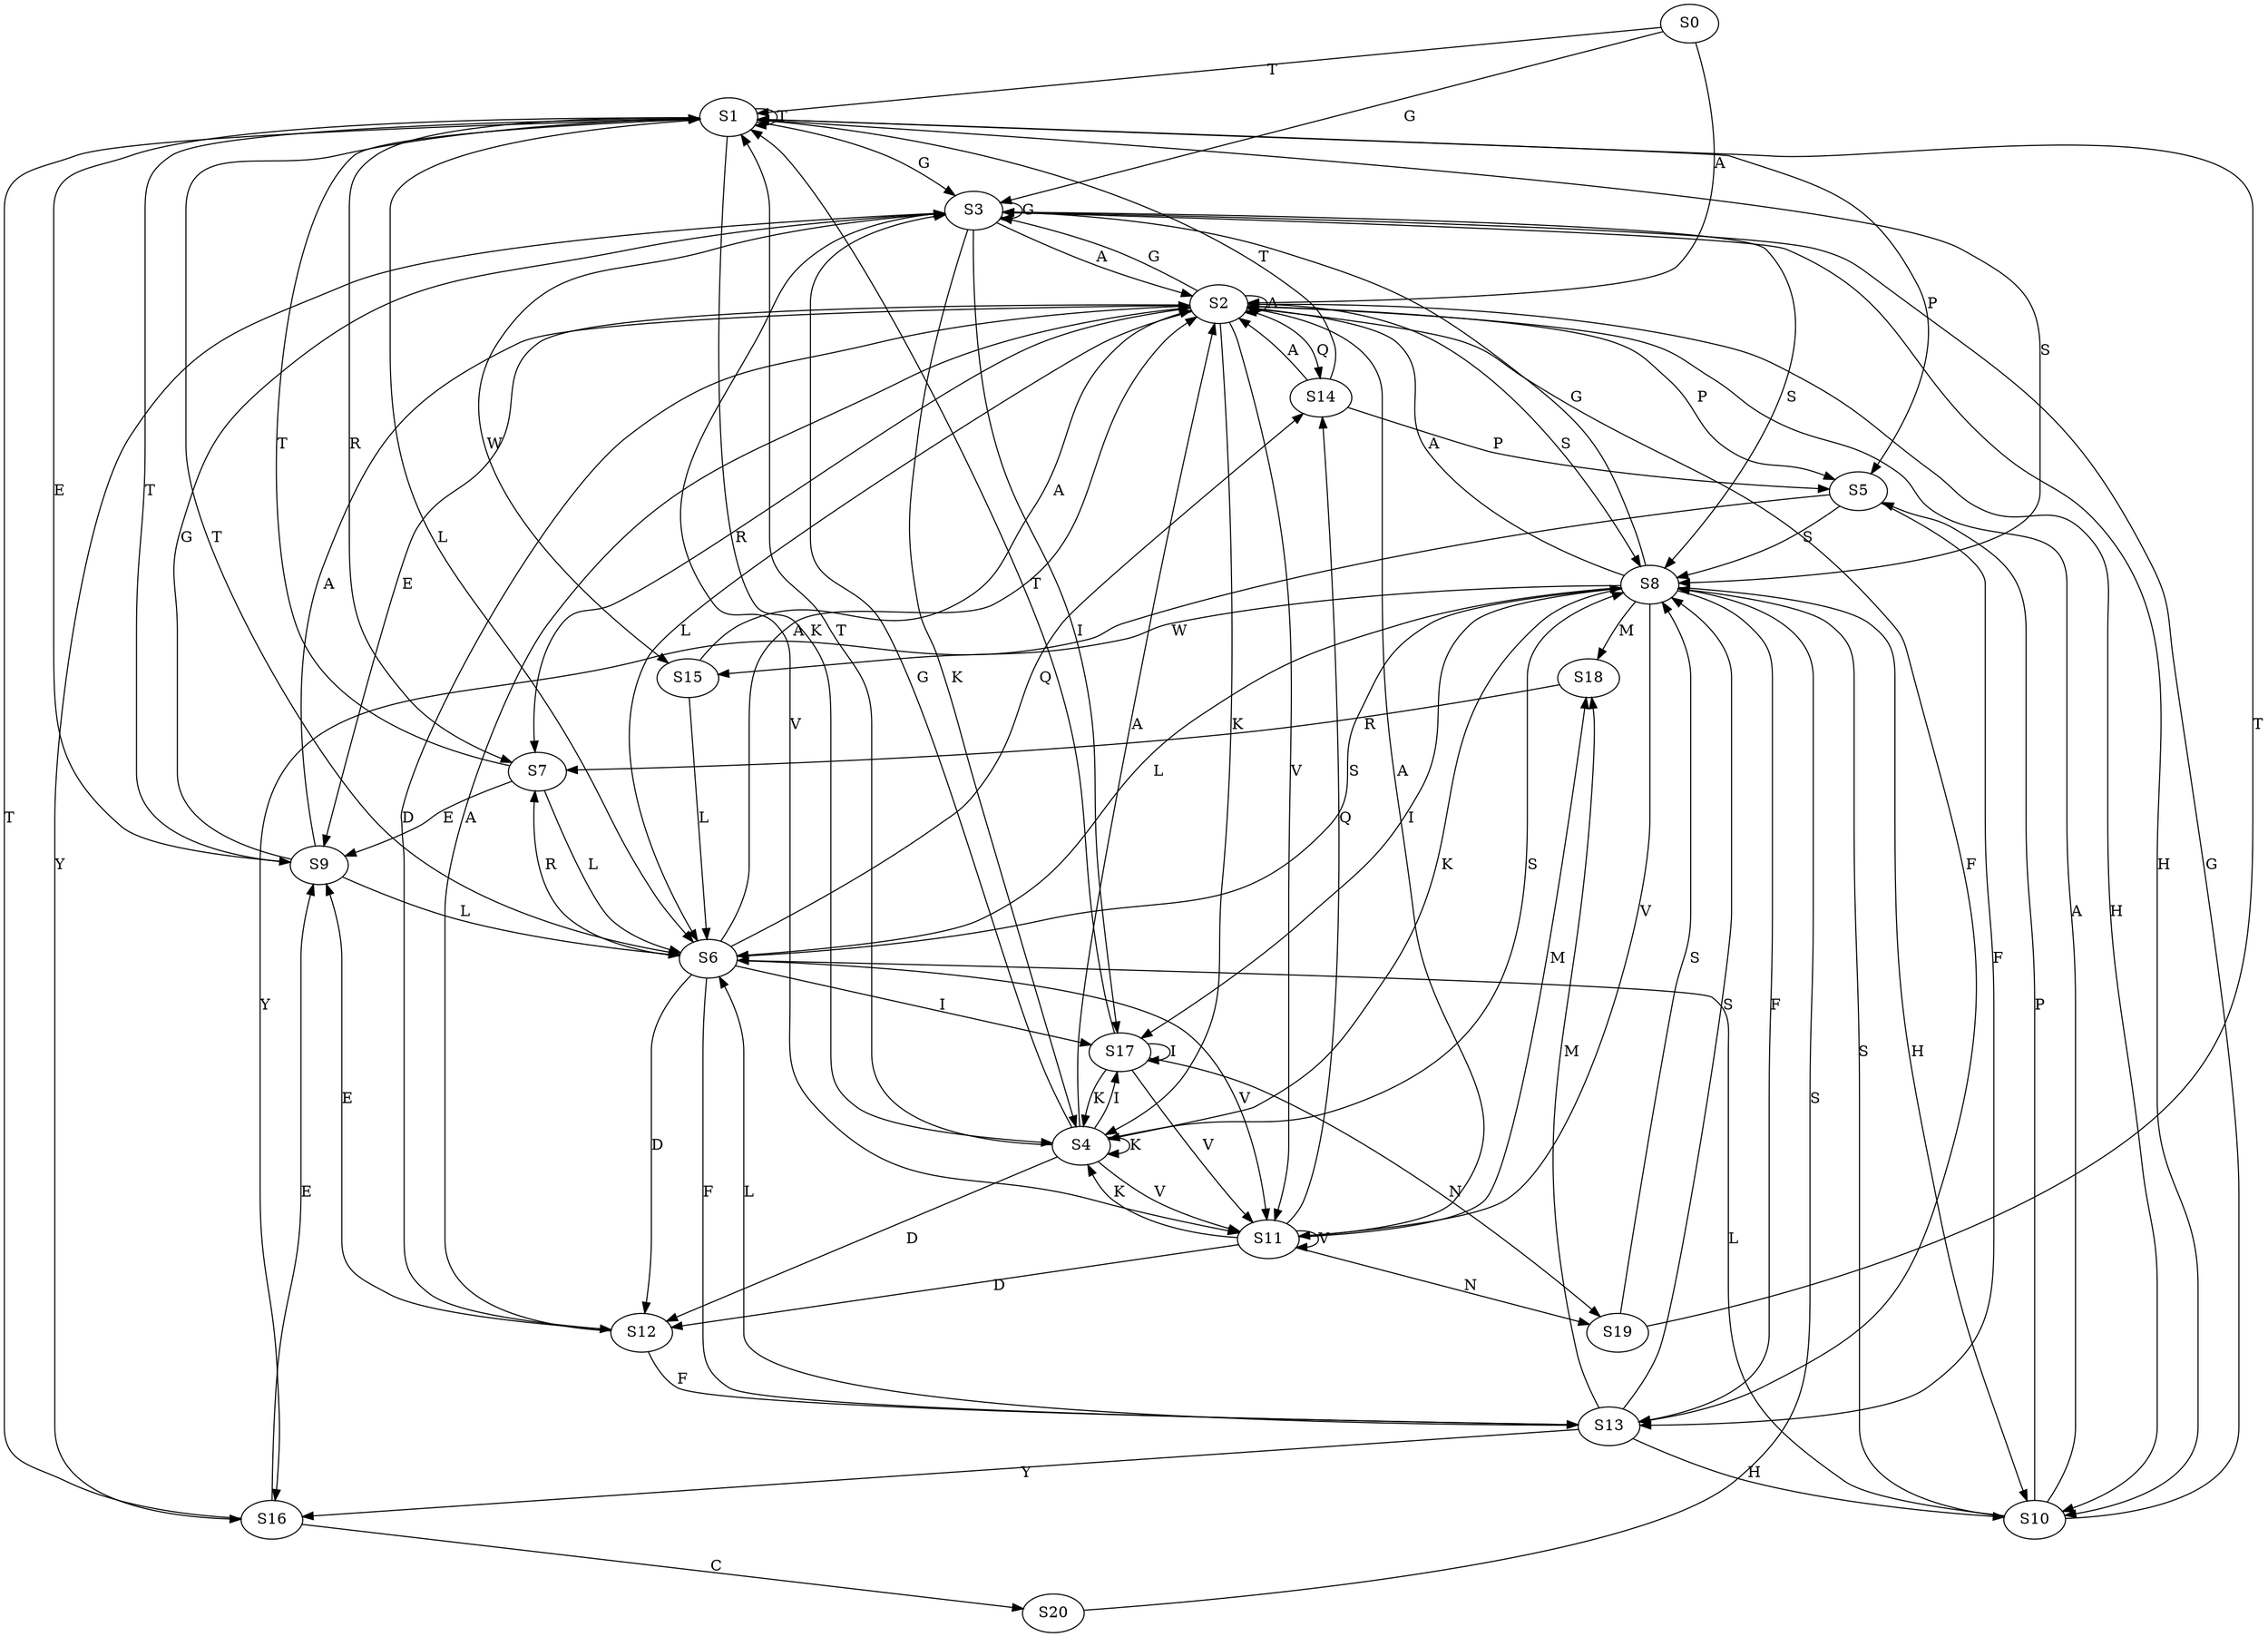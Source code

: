 strict digraph  {
	S0 -> S1 [ label = T ];
	S0 -> S2 [ label = A ];
	S0 -> S3 [ label = G ];
	S1 -> S4 [ label = K ];
	S1 -> S5 [ label = P ];
	S1 -> S1 [ label = T ];
	S1 -> S6 [ label = L ];
	S1 -> S7 [ label = R ];
	S1 -> S8 [ label = S ];
	S1 -> S3 [ label = G ];
	S1 -> S9 [ label = E ];
	S2 -> S5 [ label = P ];
	S2 -> S4 [ label = K ];
	S2 -> S2 [ label = A ];
	S2 -> S3 [ label = G ];
	S2 -> S10 [ label = H ];
	S2 -> S9 [ label = E ];
	S2 -> S8 [ label = S ];
	S2 -> S11 [ label = V ];
	S2 -> S12 [ label = D ];
	S2 -> S13 [ label = F ];
	S2 -> S6 [ label = L ];
	S2 -> S14 [ label = Q ];
	S2 -> S7 [ label = R ];
	S3 -> S15 [ label = W ];
	S3 -> S11 [ label = V ];
	S3 -> S2 [ label = A ];
	S3 -> S16 [ label = Y ];
	S3 -> S10 [ label = H ];
	S3 -> S4 [ label = K ];
	S3 -> S8 [ label = S ];
	S3 -> S17 [ label = I ];
	S3 -> S3 [ label = G ];
	S4 -> S12 [ label = D ];
	S4 -> S11 [ label = V ];
	S4 -> S3 [ label = G ];
	S4 -> S1 [ label = T ];
	S4 -> S4 [ label = K ];
	S4 -> S17 [ label = I ];
	S4 -> S8 [ label = S ];
	S4 -> S2 [ label = A ];
	S5 -> S8 [ label = S ];
	S5 -> S13 [ label = F ];
	S5 -> S16 [ label = Y ];
	S6 -> S11 [ label = V ];
	S6 -> S2 [ label = A ];
	S6 -> S13 [ label = F ];
	S6 -> S12 [ label = D ];
	S6 -> S8 [ label = S ];
	S6 -> S17 [ label = I ];
	S6 -> S1 [ label = T ];
	S6 -> S7 [ label = R ];
	S6 -> S14 [ label = Q ];
	S7 -> S9 [ label = E ];
	S7 -> S1 [ label = T ];
	S7 -> S6 [ label = L ];
	S8 -> S6 [ label = L ];
	S8 -> S3 [ label = G ];
	S8 -> S4 [ label = K ];
	S8 -> S2 [ label = A ];
	S8 -> S11 [ label = V ];
	S8 -> S18 [ label = M ];
	S8 -> S15 [ label = W ];
	S8 -> S17 [ label = I ];
	S8 -> S13 [ label = F ];
	S8 -> S10 [ label = H ];
	S9 -> S3 [ label = G ];
	S9 -> S2 [ label = A ];
	S9 -> S6 [ label = L ];
	S9 -> S1 [ label = T ];
	S10 -> S2 [ label = A ];
	S10 -> S5 [ label = P ];
	S10 -> S8 [ label = S ];
	S10 -> S3 [ label = G ];
	S10 -> S6 [ label = L ];
	S11 -> S18 [ label = M ];
	S11 -> S19 [ label = N ];
	S11 -> S4 [ label = K ];
	S11 -> S14 [ label = Q ];
	S11 -> S12 [ label = D ];
	S11 -> S11 [ label = V ];
	S11 -> S2 [ label = A ];
	S12 -> S2 [ label = A ];
	S12 -> S13 [ label = F ];
	S12 -> S9 [ label = E ];
	S13 -> S18 [ label = M ];
	S13 -> S8 [ label = S ];
	S13 -> S16 [ label = Y ];
	S13 -> S10 [ label = H ];
	S13 -> S6 [ label = L ];
	S14 -> S2 [ label = A ];
	S14 -> S1 [ label = T ];
	S14 -> S5 [ label = P ];
	S15 -> S2 [ label = A ];
	S15 -> S6 [ label = L ];
	S16 -> S9 [ label = E ];
	S16 -> S1 [ label = T ];
	S16 -> S20 [ label = C ];
	S17 -> S19 [ label = N ];
	S17 -> S4 [ label = K ];
	S17 -> S1 [ label = T ];
	S17 -> S17 [ label = I ];
	S17 -> S11 [ label = V ];
	S18 -> S7 [ label = R ];
	S19 -> S1 [ label = T ];
	S19 -> S8 [ label = S ];
	S20 -> S8 [ label = S ];
}
